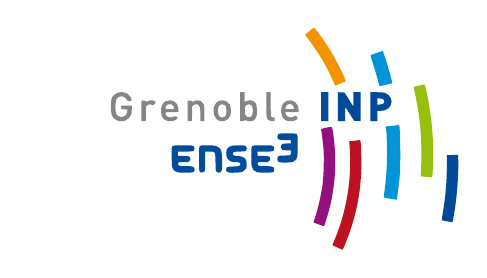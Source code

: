 \definecolor{ye}{RGB}{242,148,0}
\definecolor{bl}{RGB}{1,148,217}
\definecolor{gr}{RGB}{151,192,14}
\definecolor{bl2}{RGB}{1,74,153}
\definecolor{bl3}{RGB}{0,77,155}
\definecolor{bl4}{RGB}{1,74,153}
\definecolor{ge}{RGB}{132,133,135}
\definecolor{ma}{RGB}{148,16,126}
\definecolor{re}{RGB}{189,19,32}


\begin{tikzpicture}[y=0.80pt,x=0.80pt,yscale=-1, inner sep=0pt, outer sep=0pt, scale=0.2]
\begin{scope}[shift={(0,502.0)},xscale=0.100,yscale=-0.100,fill=black]
  \path[fill=ye] (4555.0,4944.0) .. controls (4506.0,4903.0) and
    (4463.0,4865.0) .. (4461.0,4859.0) .. controls
    (4459.0,4853.0) and (4467.0,4839.0) .. (4478.0,4827.0) ..
    controls (4519.0,4782.0) and (4636.0,4620.0) ..
    (4725.0,4485.0) .. controls (4871.0,4264.0) and
    (4976.0,4071.0) .. (5080.0,3835.0) .. controls
    (5109.0,3769.0) and (5134.0,3714.0) .. (5135.0,3712.0) ..
    controls (5138.0,3708.0) and (5363.0,3800.0) ..
    (5372.0,3808.0) .. controls (5392.0,3828.0) and
    (5148.0,4314.0) .. (5002.0,4544.0) .. controls
    (4874.0,4747.0) and (4675.0,5019.0) .. (4655.0,5019.0) ..
    controls (4650.0,5019.0) and (4605.0,4985.0) ..
    (4555.0,4944.0) -- cycle;
  \path[fill=bl] (6075.0,4449.0) .. controls (6004.0,4423.0) and
    (5941.0,4400.0) .. (5936.0,4398.0) .. controls
    (5932.0,4396.0) and (5949.0,4331.0) .. (5975.0,4255.0) ..
    controls (6023.0,4111.0) and (6084.0,3901.0) ..
    (6115.0,3773.0) .. controls (6127.0,3722.0) and
    (6137.0,3700.0) .. (6147.0,3700.0) .. controls
    (6162.0,3700.0) and (6423.0,3760.0) .. (6427.0,3764.0) ..
    controls (6439.0,3775.0) and (6232.0,4472.0) ..
    (6211.0,4491.0) .. controls (6208.0,4494.0) and
    (6147.0,4475.0) .. (6075.0,4449.0) -- cycle;
  \path[fill=gr] (7032.0,3710.0) .. controls (6970.0,3695.0) and
    (6917.0,3680.0) .. (6914.0,3677.0) .. controls
    (6911.0,3675.0) and (6923.0,3612.0) .. (6939.0,3539.0) ..
    controls (7000.0,3262.0) and (7047.0,2939.0) ..
    (7071.0,2625.0) .. controls (7085.0,2441.0) and
    (7088.0,2018.0) .. (7077.0,1814.0) -- (7069.0,1662.0) --
    (7117.0,1656.0) .. controls (7143.0,1653.0) and
    (7201.0,1648.0) .. (7246.0,1644.0) -- (7327.0,1638.0) --
    (7334.0,1687.0) .. controls (7348.0,1792.0) and
    (7353.0,2357.0) .. (7341.0,2545.0) .. controls
    (7319.0,2888.0) and (7279.0,3195.0) .. (7214.0,3510.0) ..
    controls (7173.0,3708.0) and (7167.0,3733.0) ..
    (7154.0,3736.0) .. controls (7149.0,3737.0) and
    (7094.0,3725.0) .. (7032.0,3710.0) -- cycle;
  \path[fill=ge] (227.0,3554.0) .. controls (161.0,3533.0) and
    (97.0,3469.0) .. (82.0,3408.0) .. controls (64.0,3338.0) and
    (67.0,3102.0) .. (85.0,3049.0) .. controls (124.0,2940.0)
    and (246.0,2880.0) .. (370.0,2910.0) .. controls
    (410.0,2920.0) and (435.0,2934.0) .. (470.0,2969.0) ..
    controls (527.0,3024.0) and (540.0,3062.0) .. (540.0,3178.0)
    -- (540.0,3260.0) -- (419.0,3260.0) -- (299.0,3260.0) --
    (302.0,3218.0) -- (305.0,3175.0) -- (373.0,3172.0) --
    (440.0,3169.0) -- (440.0,3139.0) .. controls (440.0,3096.0)
    and (417.0,3047.0) .. (385.0,3022.0) .. controls
    (364.0,3005.0) and (344.0,3000.0) .. (303.0,3000.0) ..
    controls (254.0,3000.0) and (244.0,3004.0) .. (215.0,3033.0)
    .. controls (186.0,3062.0) and (181.0,3075.0) ..
    (175.0,3134.0) .. controls (164.0,3232.0) and (174.0,3369.0)
    .. (194.0,3408.0) .. controls (239.0,3496.0) and
    (387.0,3488.0) .. (426.0,3395.0) .. controls (440.0,3362.0)
    and (443.0,3360.0) .. (490.0,3360.0) .. controls
    (546.0,3360.0) and (550.0,3367.0) .. (527.0,3423.0) ..
    controls (507.0,3469.0) and (463.0,3518.0) .. (421.0,3539.0)
    .. controls (368.0,3566.0) and (285.0,3573.0) ..
    (227.0,3554.0) -- cycle;
  \path[fill=ge] (2990.0,3235.0) -- (2990.0,2910.0) --
    (3040.0,2910.0) .. controls (3078.0,2910.0) and
    (3090.0,2914.0) .. (3090.0,2925.0) .. controls
    (3090.0,2944.0) and (3088.0,2944.0) .. (3135.0,2920.0) ..
    controls (3227.0,2873.0) and (3333.0,2918.0) ..
    (3360.0,3015.0) .. controls (3378.0,3078.0) and
    (3369.0,3255.0) .. (3346.0,3302.0) .. controls
    (3312.0,3372.0) and (3204.0,3401.0) .. (3127.0,3360.0) --
    (3090.0,3340.0) -- (3090.0,3450.0) -- (3090.0,3560.0) --
    (3040.0,3560.0) -- (2990.0,3560.0) -- (2990.0,3235.0) --
    cycle(3244.0,3267.0) .. controls (3297.0,3214.0) and
    (3283.0,3019.0) .. (3225.0,2996.0) .. controls
    (3165.0,2973.0) and (3107.0,3009.0) .. (3094.0,3075.0) ..
    controls (3082.0,3142.0) and (3095.0,3239.0) ..
    (3121.0,3266.0) .. controls (3152.0,3299.0) and
    (3212.0,3299.0) .. (3244.0,3267.0) -- cycle;
  \path[fill=ge] (3580.0,3290.0) .. controls (3580.0,2992.0) and
    (3585.0,2959.0) .. (3639.0,2927.0) .. controls
    (3656.0,2917.0) and (3689.0,2910.0) .. (3719.0,2910.0) --
    (3770.0,2910.0) -- (3770.0,2950.0) .. controls
    (3770.0,2989.0) and (3769.0,2990.0) .. (3737.0,2990.0) ..
    controls (3719.0,2990.0) and (3699.0,2995.0) ..
    (3692.0,3002.0) .. controls (3683.0,3011.0) and
    (3680.0,3088.0) .. (3680.0,3287.0) -- (3680.0,3560.0) --
    (3630.0,3560.0) -- (3580.0,3560.0) -- (3580.0,3290.0) --
    cycle;
  \path[fill=ge] (905.0,3360.0) .. controls (858.0,3336.0) and
    (860.0,3336.0) .. (860.0,3355.0) .. controls (860.0,3366.0)
    and (848.0,3370.0) .. (810.0,3370.0) -- (760.0,3370.0) --
    (760.0,3140.0) -- (760.0,2910.0) -- (809.0,2910.0) --
    (859.0,2910.0) -- (862.0,3076.0) -- (865.0,3242.0) --
    (893.0,3266.0) .. controls (925.0,3294.0) and (975.0,3298.0)
    .. (1001.0,3274.0) .. controls (1016.0,3260.0) and
    (1021.0,3262.0) .. (1053.0,3297.0) .. controls
    (1073.0,3317.0) and (1086.0,3338.0) .. (1083.0,3343.0) ..
    controls (1074.0,3359.0) and (1012.0,3380.0) ..
    (977.0,3380.0) .. controls (959.0,3380.0) and (927.0,3371.0)
    .. (905.0,3360.0) -- cycle;
  \path[fill=ge] (1310.0,3358.0) .. controls (1230.0,3317.0) and
    (1194.0,3236.0) .. (1202.0,3115.0) .. controls
    (1210.0,2994.0) and (1257.0,2931.0) .. (1354.0,2909.0) ..
    controls (1423.0,2894.0) and (1486.0,2904.0) ..
    (1539.0,2938.0) .. controls (1586.0,2968.0) and
    (1587.0,2984.0) .. (1548.0,3013.0) .. controls
    (1521.0,3033.0) and (1520.0,3033.0) .. (1501.0,3016.0) ..
    controls (1475.0,2992.0) and (1399.0,2984.0) ..
    (1360.0,3000.0) .. controls (1328.0,3013.0) and
    (1300.0,3055.0) .. (1300.0,3089.0) .. controls
    (1300.0,3109.0) and (1307.0,3110.0) .. (1448.0,3112.0) --
    (1595.0,3115.0) -- (1592.0,3175.0) .. controls
    (1587.0,3296.0) and (1523.0,3367.0) .. (1413.0,3377.0) ..
    controls (1366.0,3381.0) and (1347.0,3377.0) ..
    (1310.0,3358.0) -- cycle(1434.0,3290.0) .. controls
    (1462.0,3280.0) and (1500.0,3226.0) .. (1500.0,3198.0) ..
    controls (1500.0,3182.0) and (1489.0,3180.0) ..
    (1400.0,3180.0) .. controls (1307.0,3180.0) and
    (1300.0,3181.0) .. (1300.0,3200.0) .. controls
    (1300.0,3235.0) and (1324.0,3273.0) .. (1355.0,3286.0) ..
    controls (1392.0,3302.0) and (1402.0,3303.0) ..
    (1434.0,3290.0) -- cycle;
  \path[fill=ge] (1945.0,3360.0) .. controls (1898.0,3336.0) and
    (1900.0,3336.0) .. (1900.0,3355.0) .. controls
    (1900.0,3366.0) and (1888.0,3370.0) .. (1850.0,3370.0) --
    (1800.0,3370.0) -- (1800.0,3140.0) -- (1800.0,2910.0) --
    (1849.0,2910.0) -- (1899.0,2910.0) -- (1902.0,3076.0) --
    (1905.0,3242.0) -- (1933.0,3266.0) .. controls
    (1963.0,3292.0) and (2008.0,3297.0) .. (2042.0,3279.0) ..
    controls (2080.0,3259.0) and (2090.0,3210.0) ..
    (2090.0,3055.0) -- (2090.0,2910.0) -- (2135.0,2910.0) --
    (2180.0,2910.0) -- (2180.0,3088.0) .. controls
    (2180.0,3292.0) and (2172.0,3319.0) .. (2105.0,3357.0) ..
    controls (2055.0,3385.0) and (1997.0,3386.0) ..
    (1945.0,3360.0) -- cycle;
  \path[fill=ge] (2512.0,3367.0) .. controls (2470.0,3354.0) and
    (2414.0,3292.0) .. (2401.0,3243.0) .. controls
    (2386.0,3189.0) and (2388.0,3092.0) .. (2405.0,3034.0) ..
    controls (2445.0,2897.0) and (2618.0,2856.0) ..
    (2721.0,2959.0) .. controls (2768.0,3006.0) and
    (2783.0,3061.0) .. (2778.0,3165.0) .. controls
    (2772.0,3271.0) and (2746.0,3320.0) .. (2676.0,3355.0) ..
    controls (2623.0,3382.0) and (2569.0,3386.0) ..
    (2512.0,3367.0) -- cycle(2647.0,3266.0) .. controls
    (2672.0,3244.0) and (2675.0,3235.0) .. (2678.0,3161.0) ..
    controls (2684.0,3042.0) and (2656.0,2990.0) ..
    (2585.0,2990.0) .. controls (2514.0,2990.0) and
    (2486.0,3042.0) .. (2492.0,3161.0) .. controls
    (2495.0,3235.0) and (2498.0,3244.0) .. (2523.0,3266.0) ..
    controls (2541.0,3281.0) and (2564.0,3290.0) ..
    (2585.0,3290.0) .. controls (2606.0,3290.0) and
    (2629.0,3281.0) .. (2647.0,3266.0) -- cycle;
  \path[fill=ge] (4045.0,3369.0) .. controls (3928.0,3333.0) and
    (3876.0,3145.0) .. (3942.0,3002.0) .. controls
    (3973.0,2938.0) and (4034.0,2905.0) .. (4125.0,2905.0) ..
    controls (4177.0,2906.0) and (4206.0,2911.0) ..
    (4236.0,2927.0) .. controls (4300.0,2961.0) and
    (4305.0,2972.0) .. (4270.0,3005.0) -- (4241.0,3032.0) --
    (4207.0,3011.0) .. controls (4156.0,2980.0) and
    (4089.0,2982.0) .. (4050.0,3018.0) .. controls
    (4034.0,3033.0) and (4017.0,3060.0) .. (4014.0,3078.0) --
    (4008.0,3110.0) -- (4159.0,3110.0) -- (4310.0,3110.0) --
    (4310.0,3153.0) .. controls (4310.0,3315.0) and
    (4189.0,3413.0) .. (4045.0,3369.0) -- cycle(4183.0,3260.0)
    .. controls (4198.0,3243.0) and (4210.0,3219.0) ..
    (4210.0,3205.0) .. controls (4210.0,3180.0) and
    (4210.0,3180.0) .. (4109.0,3180.0) -- (4008.0,3180.0) --
    (4014.0,3212.0) .. controls (4031.0,3298.0) and
    (4123.0,3325.0) .. (4183.0,3260.0) -- cycle;
  \path[fill=bl2] (4820.0,3235.0) -- (4820.0,2910.0) --
    (4900.0,2910.0) -- (4980.0,2910.0) -- (4980.0,3235.0) --
    (4980.0,3560.0) -- (4900.0,3560.0) -- (4820.0,3560.0) --
    (4820.0,3235.0) -- cycle;
  \path[fill=bl2] (5200.0,3235.0) -- (5200.0,2910.0) --
    (5280.0,2910.0) -- (5360.0,2910.0) -- (5362.0,3070.0) --
    (5365.0,3230.0) -- (5465.0,3072.0) -- (5566.0,2915.0) --
    (5638.0,2912.0) -- (5710.0,2909.0) -- (5710.0,3235.0) --
    (5710.0,3560.0) -- (5630.0,3560.0) -- (5550.0,3560.0) --
    (5548.0,3400.0) -- (5545.0,3240.0) -- (5445.0,3398.0) --
    (5344.0,3555.0) -- (5272.0,3558.0) -- (5200.0,3561.0) --
    (5200.0,3235.0) -- cycle;
  \path[fill=bl2] (5930.0,3235.0) -- (5930.0,2910.0) --
    (6010.0,2910.0) -- (6090.0,2910.0) -- (6090.0,3025.0) --
    (6090.0,3140.0) -- (6151.0,3140.0) .. controls
    (6244.0,3140.0) and (6297.0,3157.0) .. (6345.0,3204.0) ..
    controls (6432.0,3287.0) and (6432.0,3413.0) ..
    (6345.0,3496.0) .. controls (6290.0,3550.0) and
    (6245.0,3560.0) .. (6071.0,3560.0) -- (5930.0,3560.0) --
    (5930.0,3235.0) -- cycle(6231.0,3391.0) .. controls
    (6242.0,3378.0) and (6250.0,3360.0) .. (6250.0,3350.0) ..
    controls (6250.0,3310.0) and (6216.0,3287.0) ..
    (6151.0,3282.0) -- (6090.0,3278.0) -- (6090.0,3350.0) --
    (6090.0,3422.0) -- (6151.0,3418.0) .. controls
    (6200.0,3414.0) and (6217.0,3409.0) .. (6231.0,3391.0) --
    cycle;
  \path[fill=bl] (6445.0,2804.0) .. controls (6379.0,2797.0) and
    (6315.0,2791.0) .. (6303.0,2791.0) .. controls
    (6282.0,2790.0) and (6281.0,2786.0) .. (6285.0,2748.0) ..
    controls (6288.0,2724.0) and (6292.0,2685.0) ..
    (6295.0,2660.0) .. controls (6297.0,2635.0) and
    (6302.0,2491.0) .. (6306.0,2340.0) .. controls
    (6315.0,1981.0) and (6295.0,1640.0) .. (6246.0,1290.0) ..
    controls (6238.0,1233.0) and (6233.0,1183.0) ..
    (6236.0,1181.0) .. controls (6241.0,1176.0) and
    (6523.0,1130.0) .. (6527.0,1134.0) .. controls
    (6531.0,1138.0) and (6567.0,1402.0) .. (6575.0,1485.0) ..
    controls (6579.0,1524.0) and (6583.0,1565.0) ..
    (6585.0,1576.0) .. controls (6602.0,1688.0) and
    (6612.0,2026.0) .. (6606.0,2323.0) .. controls
    (6599.0,2736.0) and (6593.0,2822.0) .. (6573.0,2819.0) ..
    controls (6569.0,2818.0) and (6511.0,2812.0) ..
    (6445.0,2804.0) -- cycle;
  \path[fill=ma] (4920.0,2756.0) .. controls (4862.0,2743.0) and
    (4816.0,2729.0) .. (4817.0,2723.0) .. controls
    (4829.0,2663.0) and (4862.0,2407.0) .. (4871.0,2301.0) ..
    controls (4888.0,2106.0) and (4877.0,1667.0) ..
    (4851.0,1474.0) .. controls (4816.0,1214.0) and
    (4730.0,851.0) .. (4662.0,672.0) .. controls (4647.0,634.0)
    and (4645.0,618.0) .. (4653.0,615.0) .. controls
    (4660.0,613.0) and (4714.0,593.0) .. (4774.0,570.0) ..
    controls (4834.0,548.0) and (4884.0,531.0) .. (4885.0,532.0)
    .. controls (4892.0,540.0) and (4973.0,801.0) ..
    (4999.0,900.0) .. controls (5149.0,1465.0) and
    (5178.0,2088.0) .. (5084.0,2673.0) .. controls
    (5064.0,2797.0) and (5079.0,2789.0) .. (4920.0,2756.0) --
    cycle;
\path[fill=re] (5570.0,2464.0) .. controls (5507.0,2457.0) and
    (5454.0,2451.0) .. (5452.0,2451.0) .. controls
    (5450.0,2450.0) and (5451.0,2442.0) .. (5454.0,2433.0) ..
    controls (5457.0,2423.0) and (5464.0,2316.0) ..
    (5470.0,2195.0) .. controls (5502.0,1533.0) and
    (5383.0,850.0) .. (5127.0,234.0) -- (5073.0,103.0) --
    (5183.0,54.0) .. controls (5243.0,27.0) and (5296.0,4.0) ..
    (5300.0,2.0) .. controls (5312.0,-3.0) and (5405.0,225.0) ..
    (5475.0,432.0) .. controls (5661.0,976.0) and
    (5741.0,1509.0) .. (5726.0,2100.0) .. controls
    (5719.0,2402.0) and (5712.0,2481.0) .. (5696.0,2479.0) ..
    controls (5690.0,2478.0) and (5633.0,2472.0) ..
    (5570.0,2464.0) -- cycle;
  \path[fill=bl3] (1461.0,2342.0) .. controls (1439.0,2325.0) and
    (1439.0,2320.0) .. (1442.0,2100.0) .. controls
    (1446.0,1838.0) and (1451.0,1818.0) .. (1529.0,1772.0) ..
    controls (1574.0,1745.0) and (1577.0,1745.0) ..
    (1753.0,1745.0) .. controls (1918.0,1745.0) and
    (1933.0,1746.0) .. (1946.0,1764.0) .. controls
    (1961.0,1785.0) and (1965.0,1837.0) .. (1952.0,1857.0) ..
    controls (1936.0,1881.0) and (1885.0,1890.0) ..
    (1750.0,1890.0) .. controls (1618.0,1890.0) and
    (1610.0,1891.0) .. (1596.0,1912.0) .. controls
    (1587.0,1924.0) and (1580.0,1945.0) .. (1580.0,1957.0) ..
    controls (1580.0,1980.0) and (1582.0,1980.0) ..
    (1699.0,1980.0) .. controls (1798.0,1980.0) and
    (1821.0,1983.0) .. (1838.0,1998.0) .. controls
    (1866.0,2020.0) and (1873.0,2059.0) .. (1857.0,2090.0) ..
    controls (1845.0,2114.0) and (1841.0,2115.0) ..
    (1715.0,2120.0) -- (1585.0,2125.0) -- (1582.0,2173.0) --
    (1579.0,2220.0) -- (1747.0,2220.0) .. controls
    (1883.0,2220.0) and (1920.0,2223.0) .. (1938.0,2236.0) ..
    controls (1967.0,2256.0) and (1968.0,2312.0) ..
    (1940.0,2340.0) .. controls (1921.0,2359.0) and
    (1907.0,2360.0) .. (1701.0,2360.0) .. controls
    (1507.0,2360.0) and (1480.0,2358.0) .. (1461.0,2342.0) --
    cycle;
  \path[fill=bl3] (2077.0,2342.0) .. controls (2062.0,2326.0) and
    (2060.0,2290.0) .. (2060.0,2048.0) .. controls
    (2060.0,1741.0) and (2059.0,1746.0) .. (2127.0,1746.0) ..
    controls (2152.0,1746.0) and (2168.0,1753.0) ..
    (2181.0,1769.0) .. controls (2198.0,1790.0) and
    (2200.0,1812.0) .. (2200.0,2006.0) -- (2200.0,2220.0) --
    (2293.0,2220.0) .. controls (2435.0,2220.0) and
    (2428.0,2232.0) .. (2432.0,1984.0) .. controls
    (2435.0,1782.0) and (2435.0,1778.0) .. (2459.0,1759.0) ..
    controls (2491.0,1733.0) and (2526.0,1735.0) ..
    (2555.0,1765.0) .. controls (2580.0,1789.0) and
    (2580.0,1791.0) .. (2580.0,1974.0) .. controls
    (2580.0,2199.0) and (2571.0,2252.0) .. (2521.0,2301.0) ..
    controls (2471.0,2351.0) and (2430.0,2360.0) ..
    (2249.0,2360.0) .. controls (2111.0,2360.0) and
    (2091.0,2358.0) .. (2077.0,2342.0) -- cycle;
  \path[fill=bl3] (2798.0,2350.0) .. controls (2721.0,2327.0) and
    (2685.0,2285.0) .. (2675.0,2204.0) .. controls
    (2661.0,2103.0) and (2712.0,2014.0) .. (2795.0,1991.0) ..
    controls (2817.0,1985.0) and (2863.0,1980.0) ..
    (2898.0,1980.0) .. controls (2972.0,1980.0) and
    (3000.0,1968.0) .. (3000.0,1936.0) .. controls
    (3000.0,1893.0) and (2977.0,1885.0) .. (2833.0,1882.0) ..
    controls (2711.0,1878.0) and (2699.0,1876.0) ..
    (2685.0,1857.0) .. controls (2666.0,1829.0) and
    (2666.0,1786.0) .. (2685.0,1766.0) .. controls
    (2709.0,1743.0) and (2760.0,1737.0) .. (2890.0,1742.0) ..
    controls (3033.0,1748.0) and (3084.0,1768.0) ..
    (3119.0,1831.0) .. controls (3139.0,1865.0) and
    (3142.0,1883.0) .. (3138.0,1945.0) .. controls
    (3132.0,2070.0) and (3085.0,2110.0) .. (2932.0,2120.0) ..
    controls (2856.0,2125.0) and (2835.0,2130.0) ..
    (2824.0,2145.0) .. controls (2807.0,2168.0) and
    (2807.0,2172.0) .. (2824.0,2196.0) .. controls
    (2837.0,2213.0) and (2855.0,2216.0) .. (2980.0,2220.0) ..
    controls (3136.0,2226.0) and (3140.0,2227.0) ..
    (3140.0,2291.0) .. controls (3140.0,2354.0) and
    (3123.0,2360.0) .. (2964.0,2359.0) .. controls
    (2888.0,2359.0) and (2813.0,2355.0) .. (2798.0,2350.0) --
    cycle;
  \path[fill=bl3] (3260.0,2340.0) .. controls (3241.0,2321.0) and
    (3240.0,2307.0) .. (3240.0,2114.0) .. controls
    (3240.0,1890.0) and (3247.0,1846.0) .. (3289.0,1804.0) ..
    controls (3344.0,1749.0) and (3361.0,1745.0) ..
    (3553.0,1745.0) .. controls (3718.0,1745.0) and
    (3733.0,1746.0) .. (3746.0,1764.0) .. controls
    (3761.0,1785.0) and (3765.0,1837.0) .. (3752.0,1857.0) ..
    controls (3736.0,1881.0) and (3685.0,1890.0) ..
    (3550.0,1890.0) .. controls (3418.0,1890.0) and
    (3410.0,1891.0) .. (3396.0,1912.0) .. controls
    (3387.0,1924.0) and (3380.0,1945.0) .. (3380.0,1957.0) ..
    controls (3380.0,1980.0) and (3382.0,1980.0) ..
    (3500.0,1980.0) .. controls (3615.0,1980.0) and
    (3622.0,1981.0) .. (3645.0,2005.0) .. controls
    (3673.0,2032.0) and (3676.0,2053.0) .. (3657.0,2090.0) ..
    controls (3645.0,2114.0) and (3641.0,2115.0) ..
    (3515.0,2120.0) -- (3385.0,2125.0) -- (3382.0,2173.0) --
    (3379.0,2220.0) -- (3553.0,2220.0) .. controls
    (3709.0,2220.0) and (3729.0,2222.0) .. (3743.0,2238.0) ..
    controls (3766.0,2263.0) and (3764.0,2316.0) ..
    (3740.0,2340.0) .. controls (3721.0,2359.0) and
    (3707.0,2360.0) .. (3500.0,2360.0) .. controls
    (3293.0,2360.0) and (3279.0,2359.0) .. (3260.0,2340.0) --
    cycle;
  \path[fill=bl3] (3847.0,2612.0) .. controls (3826.0,2589.0) and
    (3825.0,2531.0) .. (3844.0,2504.0) .. controls
    (3857.0,2487.0) and (3875.0,2484.0) .. (3997.0,2480.0) --
    (4135.0,2475.0) -- (4135.0,2440.0) -- (4135.0,2405.0) --
    (4039.0,2402.0) .. controls (3929.0,2399.0) and
    (3909.0,2387.0) .. (3907.0,2326.0) .. controls
    (3905.0,2264.0) and (3928.0,2251.0) .. (4039.0,2248.0) --
    (4135.0,2245.0) -- (4138.0,2202.0) .. controls
    (4143.0,2134.0) and (4135.0,2130.0) .. (3994.0,2130.0) ..
    controls (3850.0,2130.0) and (3830.0,2121.0) ..
    (3830.0,2051.0) .. controls (3830.0,1978.0) and
    (3867.0,1965.0) .. (4049.0,1972.0) .. controls
    (4182.0,1978.0) and (4223.0,1992.0) .. (4260.0,2048.0) ..
    controls (4285.0,2083.0) and (4285.0,2086.0) ..
    (4288.0,2338.0) .. controls (4290.0,2565.0) and
    (4288.0,2595.0) .. (4274.0,2612.0) .. controls
    (4258.0,2628.0) and (4239.0,2630.0) .. (4060.0,2630.0) ..
    controls (3882.0,2630.0) and (3862.0,2628.0) ..
    (3847.0,2612.0) -- cycle;
  \path[fill=bl4] (7788.0,2142.0) -- (7660.0,2139.0) --
    (7660.0,1907.0) .. controls (7660.0,1552.0) and
    (7630.0,1196.0) .. (7570.0,845.0) .. controls (7554.0,752.0)
    and (7544.0,672.0) .. (7548.0,669.0) .. controls
    (7557.0,661.0) and (7782.0,619.0) .. (7787.0,624.0) ..
    controls (7793.0,630.0) and (7828.0,832.0) .. (7850.0,984.0)
    .. controls (7896.0,1309.0) and (7924.0,1720.0) ..
    (7918.0,1990.0) -- (7915.0,2145.0) -- (7788.0,2142.0) --
    cycle;
\end{scope}

\end{tikzpicture}
